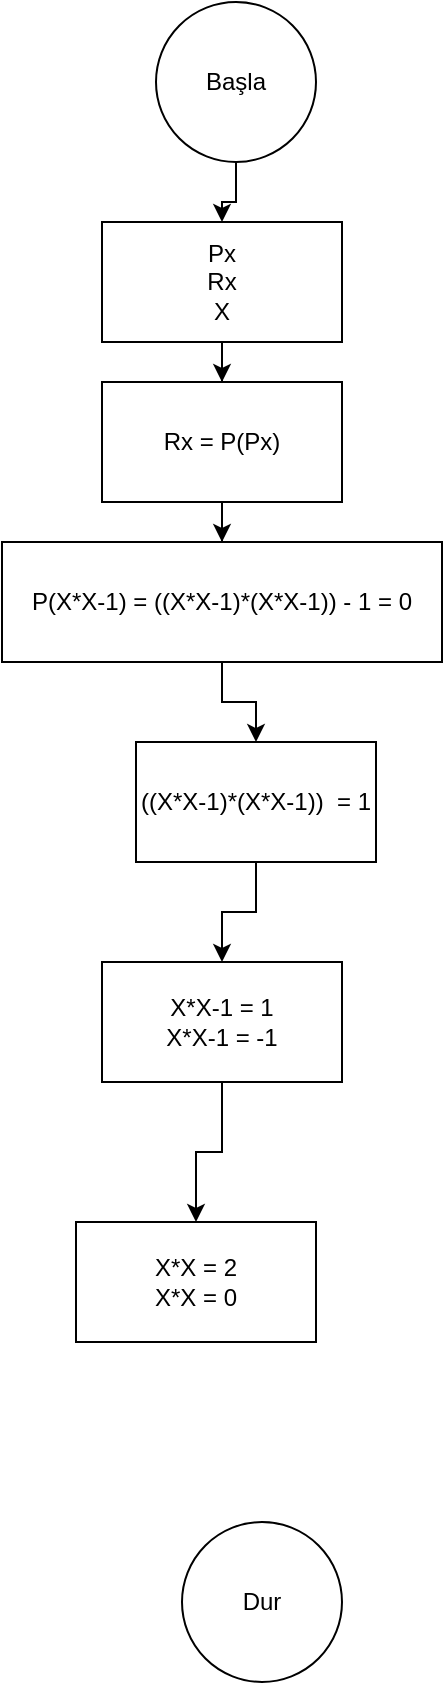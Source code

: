 <mxfile version="14.9.8" type="device"><diagram id="yC8ZW3jNbv3oZiRZqWH1" name="Page-1"><mxGraphModel dx="1221" dy="654" grid="1" gridSize="10" guides="1" tooltips="1" connect="1" arrows="1" fold="1" page="1" pageScale="1" pageWidth="827" pageHeight="1169" math="0" shadow="0"><root><mxCell id="0"/><mxCell id="1" parent="0"/><mxCell id="cKoPj51o6ev6NJHx8e4y-3" style="edgeStyle=orthogonalEdgeStyle;rounded=0;orthogonalLoop=1;jettySize=auto;html=1;" edge="1" parent="1" source="cKoPj51o6ev6NJHx8e4y-1" target="cKoPj51o6ev6NJHx8e4y-2"><mxGeometry relative="1" as="geometry"/></mxCell><mxCell id="cKoPj51o6ev6NJHx8e4y-1" value="Başla" style="ellipse;whiteSpace=wrap;html=1;aspect=fixed;" vertex="1" parent="1"><mxGeometry x="360" width="80" height="80" as="geometry"/></mxCell><mxCell id="cKoPj51o6ev6NJHx8e4y-19" style="edgeStyle=orthogonalEdgeStyle;rounded=0;orthogonalLoop=1;jettySize=auto;html=1;entryX=0.5;entryY=0;entryDx=0;entryDy=0;" edge="1" parent="1" source="cKoPj51o6ev6NJHx8e4y-2" target="cKoPj51o6ev6NJHx8e4y-17"><mxGeometry relative="1" as="geometry"/></mxCell><mxCell id="cKoPj51o6ev6NJHx8e4y-2" value="Px&lt;br&gt;Rx&lt;br&gt;X" style="rounded=0;whiteSpace=wrap;html=1;" vertex="1" parent="1"><mxGeometry x="333" y="110" width="120" height="60" as="geometry"/></mxCell><mxCell id="cKoPj51o6ev6NJHx8e4y-4" value="Dur" style="ellipse;whiteSpace=wrap;html=1;aspect=fixed;" vertex="1" parent="1"><mxGeometry x="373" y="760" width="80" height="80" as="geometry"/></mxCell><mxCell id="cKoPj51o6ev6NJHx8e4y-8" value="" style="edgeStyle=orthogonalEdgeStyle;rounded=0;orthogonalLoop=1;jettySize=auto;html=1;" edge="1" parent="1" source="cKoPj51o6ev6NJHx8e4y-5" target="cKoPj51o6ev6NJHx8e4y-7"><mxGeometry relative="1" as="geometry"/></mxCell><mxCell id="cKoPj51o6ev6NJHx8e4y-5" value="P(X*X-1) = ((X*X-1)*(X*X-1)) - 1 = 0" style="whiteSpace=wrap;html=1;rounded=0;" vertex="1" parent="1"><mxGeometry x="283" y="270" width="220" height="60" as="geometry"/></mxCell><mxCell id="cKoPj51o6ev6NJHx8e4y-10" value="" style="edgeStyle=orthogonalEdgeStyle;rounded=0;orthogonalLoop=1;jettySize=auto;html=1;" edge="1" parent="1" source="cKoPj51o6ev6NJHx8e4y-7" target="cKoPj51o6ev6NJHx8e4y-9"><mxGeometry relative="1" as="geometry"/></mxCell><mxCell id="cKoPj51o6ev6NJHx8e4y-7" value="&lt;span&gt;((X*X-1)*(X*X-1))&amp;nbsp; = 1&lt;/span&gt;" style="whiteSpace=wrap;html=1;rounded=0;" vertex="1" parent="1"><mxGeometry x="350" y="370" width="120" height="60" as="geometry"/></mxCell><mxCell id="cKoPj51o6ev6NJHx8e4y-12" value="" style="edgeStyle=orthogonalEdgeStyle;rounded=0;orthogonalLoop=1;jettySize=auto;html=1;" edge="1" parent="1" source="cKoPj51o6ev6NJHx8e4y-9" target="cKoPj51o6ev6NJHx8e4y-11"><mxGeometry relative="1" as="geometry"/></mxCell><mxCell id="cKoPj51o6ev6NJHx8e4y-9" value="X*X-1 = 1&lt;br&gt;X*X-1 = -1" style="whiteSpace=wrap;html=1;rounded=0;" vertex="1" parent="1"><mxGeometry x="333" y="480" width="120" height="60" as="geometry"/></mxCell><mxCell id="cKoPj51o6ev6NJHx8e4y-11" value="X*X = 2&lt;br&gt;X*X = 0" style="whiteSpace=wrap;html=1;rounded=0;" vertex="1" parent="1"><mxGeometry x="320" y="610" width="120" height="60" as="geometry"/></mxCell><mxCell id="cKoPj51o6ev6NJHx8e4y-20" style="edgeStyle=orthogonalEdgeStyle;rounded=0;orthogonalLoop=1;jettySize=auto;html=1;entryX=0.5;entryY=0;entryDx=0;entryDy=0;" edge="1" parent="1" source="cKoPj51o6ev6NJHx8e4y-17" target="cKoPj51o6ev6NJHx8e4y-5"><mxGeometry relative="1" as="geometry"/></mxCell><mxCell id="cKoPj51o6ev6NJHx8e4y-17" value="Rx = P(Px)" style="rounded=0;whiteSpace=wrap;html=1;" vertex="1" parent="1"><mxGeometry x="333" y="190" width="120" height="60" as="geometry"/></mxCell></root></mxGraphModel></diagram></mxfile>